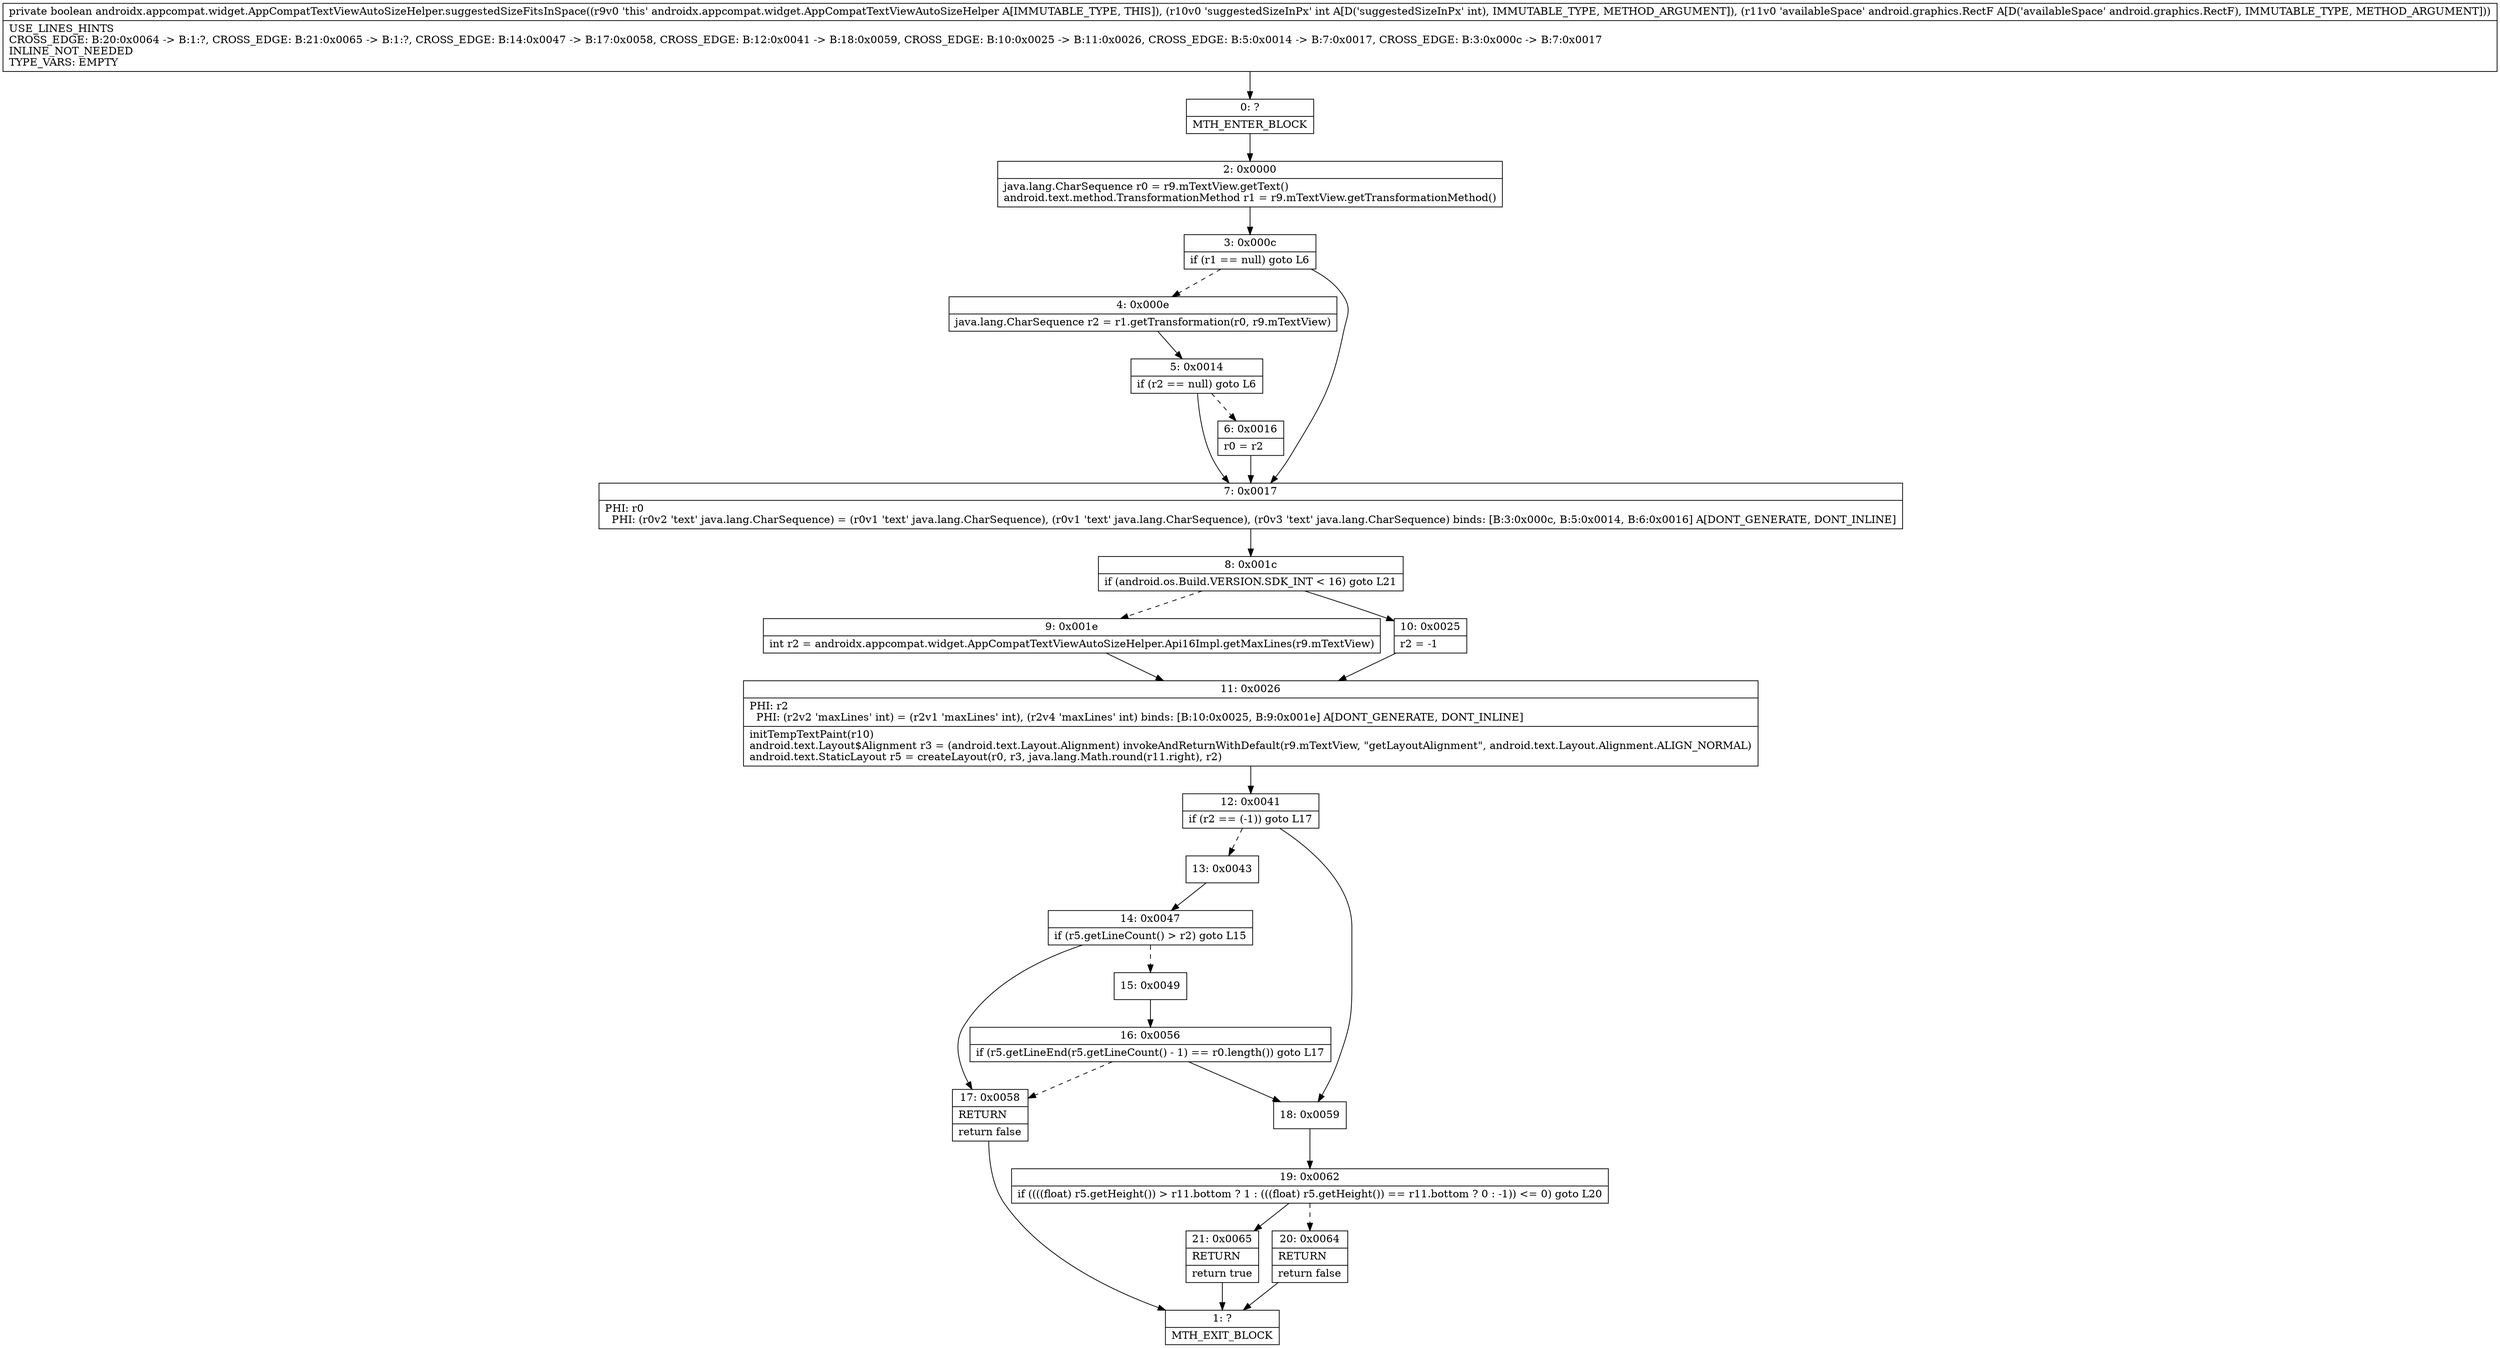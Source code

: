 digraph "CFG forandroidx.appcompat.widget.AppCompatTextViewAutoSizeHelper.suggestedSizeFitsInSpace(ILandroid\/graphics\/RectF;)Z" {
Node_0 [shape=record,label="{0\:\ ?|MTH_ENTER_BLOCK\l}"];
Node_2 [shape=record,label="{2\:\ 0x0000|java.lang.CharSequence r0 = r9.mTextView.getText()\landroid.text.method.TransformationMethod r1 = r9.mTextView.getTransformationMethod()\l}"];
Node_3 [shape=record,label="{3\:\ 0x000c|if (r1 == null) goto L6\l}"];
Node_4 [shape=record,label="{4\:\ 0x000e|java.lang.CharSequence r2 = r1.getTransformation(r0, r9.mTextView)\l}"];
Node_5 [shape=record,label="{5\:\ 0x0014|if (r2 == null) goto L6\l}"];
Node_6 [shape=record,label="{6\:\ 0x0016|r0 = r2\l}"];
Node_7 [shape=record,label="{7\:\ 0x0017|PHI: r0 \l  PHI: (r0v2 'text' java.lang.CharSequence) = (r0v1 'text' java.lang.CharSequence), (r0v1 'text' java.lang.CharSequence), (r0v3 'text' java.lang.CharSequence) binds: [B:3:0x000c, B:5:0x0014, B:6:0x0016] A[DONT_GENERATE, DONT_INLINE]\l}"];
Node_8 [shape=record,label="{8\:\ 0x001c|if (android.os.Build.VERSION.SDK_INT \< 16) goto L21\l}"];
Node_9 [shape=record,label="{9\:\ 0x001e|int r2 = androidx.appcompat.widget.AppCompatTextViewAutoSizeHelper.Api16Impl.getMaxLines(r9.mTextView)\l}"];
Node_11 [shape=record,label="{11\:\ 0x0026|PHI: r2 \l  PHI: (r2v2 'maxLines' int) = (r2v1 'maxLines' int), (r2v4 'maxLines' int) binds: [B:10:0x0025, B:9:0x001e] A[DONT_GENERATE, DONT_INLINE]\l|initTempTextPaint(r10)\landroid.text.Layout$Alignment r3 = (android.text.Layout.Alignment) invokeAndReturnWithDefault(r9.mTextView, \"getLayoutAlignment\", android.text.Layout.Alignment.ALIGN_NORMAL)\landroid.text.StaticLayout r5 = createLayout(r0, r3, java.lang.Math.round(r11.right), r2)\l}"];
Node_12 [shape=record,label="{12\:\ 0x0041|if (r2 == (\-1)) goto L17\l}"];
Node_13 [shape=record,label="{13\:\ 0x0043}"];
Node_14 [shape=record,label="{14\:\ 0x0047|if (r5.getLineCount() \> r2) goto L15\l}"];
Node_15 [shape=record,label="{15\:\ 0x0049}"];
Node_16 [shape=record,label="{16\:\ 0x0056|if (r5.getLineEnd(r5.getLineCount() \- 1) == r0.length()) goto L17\l}"];
Node_17 [shape=record,label="{17\:\ 0x0058|RETURN\l|return false\l}"];
Node_1 [shape=record,label="{1\:\ ?|MTH_EXIT_BLOCK\l}"];
Node_18 [shape=record,label="{18\:\ 0x0059}"];
Node_19 [shape=record,label="{19\:\ 0x0062|if ((((float) r5.getHeight()) \> r11.bottom ? 1 : (((float) r5.getHeight()) == r11.bottom ? 0 : \-1)) \<= 0) goto L20\l}"];
Node_20 [shape=record,label="{20\:\ 0x0064|RETURN\l|return false\l}"];
Node_21 [shape=record,label="{21\:\ 0x0065|RETURN\l|return true\l}"];
Node_10 [shape=record,label="{10\:\ 0x0025|r2 = \-1\l}"];
MethodNode[shape=record,label="{private boolean androidx.appcompat.widget.AppCompatTextViewAutoSizeHelper.suggestedSizeFitsInSpace((r9v0 'this' androidx.appcompat.widget.AppCompatTextViewAutoSizeHelper A[IMMUTABLE_TYPE, THIS]), (r10v0 'suggestedSizeInPx' int A[D('suggestedSizeInPx' int), IMMUTABLE_TYPE, METHOD_ARGUMENT]), (r11v0 'availableSpace' android.graphics.RectF A[D('availableSpace' android.graphics.RectF), IMMUTABLE_TYPE, METHOD_ARGUMENT]))  | USE_LINES_HINTS\lCROSS_EDGE: B:20:0x0064 \-\> B:1:?, CROSS_EDGE: B:21:0x0065 \-\> B:1:?, CROSS_EDGE: B:14:0x0047 \-\> B:17:0x0058, CROSS_EDGE: B:12:0x0041 \-\> B:18:0x0059, CROSS_EDGE: B:10:0x0025 \-\> B:11:0x0026, CROSS_EDGE: B:5:0x0014 \-\> B:7:0x0017, CROSS_EDGE: B:3:0x000c \-\> B:7:0x0017\lINLINE_NOT_NEEDED\lTYPE_VARS: EMPTY\l}"];
MethodNode -> Node_0;Node_0 -> Node_2;
Node_2 -> Node_3;
Node_3 -> Node_4[style=dashed];
Node_3 -> Node_7;
Node_4 -> Node_5;
Node_5 -> Node_6[style=dashed];
Node_5 -> Node_7;
Node_6 -> Node_7;
Node_7 -> Node_8;
Node_8 -> Node_9[style=dashed];
Node_8 -> Node_10;
Node_9 -> Node_11;
Node_11 -> Node_12;
Node_12 -> Node_13[style=dashed];
Node_12 -> Node_18;
Node_13 -> Node_14;
Node_14 -> Node_15[style=dashed];
Node_14 -> Node_17;
Node_15 -> Node_16;
Node_16 -> Node_17[style=dashed];
Node_16 -> Node_18;
Node_17 -> Node_1;
Node_18 -> Node_19;
Node_19 -> Node_20[style=dashed];
Node_19 -> Node_21;
Node_20 -> Node_1;
Node_21 -> Node_1;
Node_10 -> Node_11;
}

